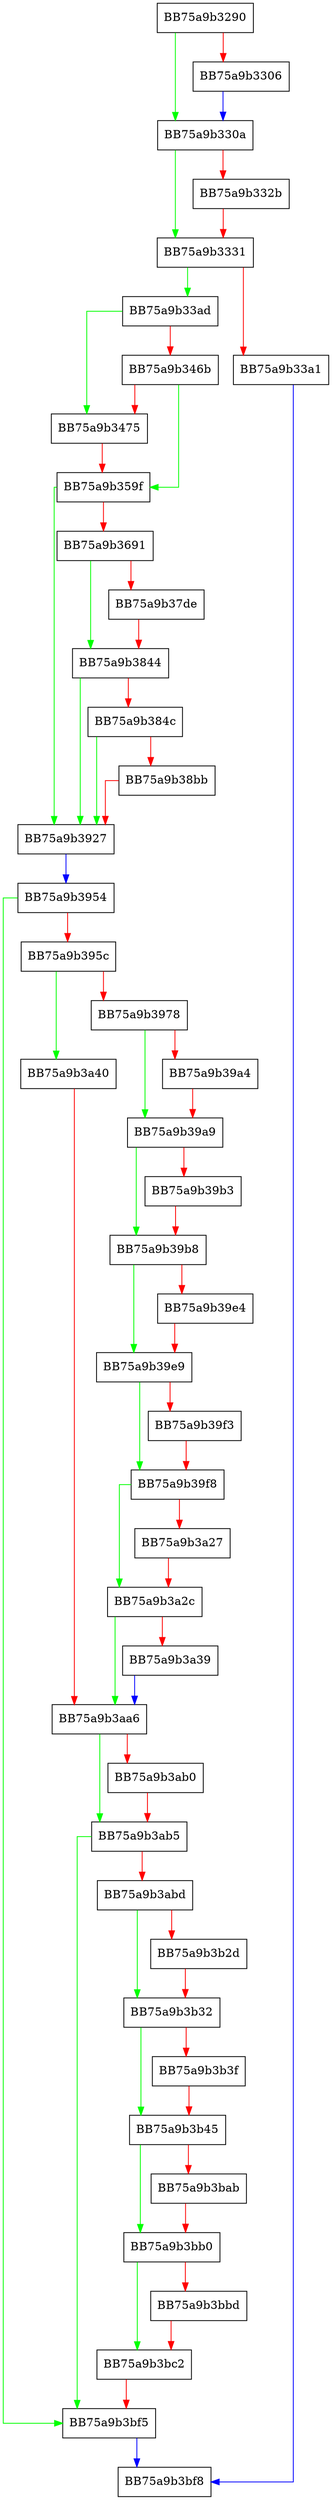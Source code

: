 digraph init {
  node [shape="box"];
  graph [splines=ortho];
  BB75a9b3290 -> BB75a9b330a [color="green"];
  BB75a9b3290 -> BB75a9b3306 [color="red"];
  BB75a9b3306 -> BB75a9b330a [color="blue"];
  BB75a9b330a -> BB75a9b3331 [color="green"];
  BB75a9b330a -> BB75a9b332b [color="red"];
  BB75a9b332b -> BB75a9b3331 [color="red"];
  BB75a9b3331 -> BB75a9b33ad [color="green"];
  BB75a9b3331 -> BB75a9b33a1 [color="red"];
  BB75a9b33a1 -> BB75a9b3bf8 [color="blue"];
  BB75a9b33ad -> BB75a9b3475 [color="green"];
  BB75a9b33ad -> BB75a9b346b [color="red"];
  BB75a9b346b -> BB75a9b359f [color="green"];
  BB75a9b346b -> BB75a9b3475 [color="red"];
  BB75a9b3475 -> BB75a9b359f [color="red"];
  BB75a9b359f -> BB75a9b3927 [color="green"];
  BB75a9b359f -> BB75a9b3691 [color="red"];
  BB75a9b3691 -> BB75a9b3844 [color="green"];
  BB75a9b3691 -> BB75a9b37de [color="red"];
  BB75a9b37de -> BB75a9b3844 [color="red"];
  BB75a9b3844 -> BB75a9b3927 [color="green"];
  BB75a9b3844 -> BB75a9b384c [color="red"];
  BB75a9b384c -> BB75a9b3927 [color="green"];
  BB75a9b384c -> BB75a9b38bb [color="red"];
  BB75a9b38bb -> BB75a9b3927 [color="red"];
  BB75a9b3927 -> BB75a9b3954 [color="blue"];
  BB75a9b3954 -> BB75a9b3bf5 [color="green"];
  BB75a9b3954 -> BB75a9b395c [color="red"];
  BB75a9b395c -> BB75a9b3a40 [color="green"];
  BB75a9b395c -> BB75a9b3978 [color="red"];
  BB75a9b3978 -> BB75a9b39a9 [color="green"];
  BB75a9b3978 -> BB75a9b39a4 [color="red"];
  BB75a9b39a4 -> BB75a9b39a9 [color="red"];
  BB75a9b39a9 -> BB75a9b39b8 [color="green"];
  BB75a9b39a9 -> BB75a9b39b3 [color="red"];
  BB75a9b39b3 -> BB75a9b39b8 [color="red"];
  BB75a9b39b8 -> BB75a9b39e9 [color="green"];
  BB75a9b39b8 -> BB75a9b39e4 [color="red"];
  BB75a9b39e4 -> BB75a9b39e9 [color="red"];
  BB75a9b39e9 -> BB75a9b39f8 [color="green"];
  BB75a9b39e9 -> BB75a9b39f3 [color="red"];
  BB75a9b39f3 -> BB75a9b39f8 [color="red"];
  BB75a9b39f8 -> BB75a9b3a2c [color="green"];
  BB75a9b39f8 -> BB75a9b3a27 [color="red"];
  BB75a9b3a27 -> BB75a9b3a2c [color="red"];
  BB75a9b3a2c -> BB75a9b3aa6 [color="green"];
  BB75a9b3a2c -> BB75a9b3a39 [color="red"];
  BB75a9b3a39 -> BB75a9b3aa6 [color="blue"];
  BB75a9b3a40 -> BB75a9b3aa6 [color="red"];
  BB75a9b3aa6 -> BB75a9b3ab5 [color="green"];
  BB75a9b3aa6 -> BB75a9b3ab0 [color="red"];
  BB75a9b3ab0 -> BB75a9b3ab5 [color="red"];
  BB75a9b3ab5 -> BB75a9b3bf5 [color="green"];
  BB75a9b3ab5 -> BB75a9b3abd [color="red"];
  BB75a9b3abd -> BB75a9b3b32 [color="green"];
  BB75a9b3abd -> BB75a9b3b2d [color="red"];
  BB75a9b3b2d -> BB75a9b3b32 [color="red"];
  BB75a9b3b32 -> BB75a9b3b45 [color="green"];
  BB75a9b3b32 -> BB75a9b3b3f [color="red"];
  BB75a9b3b3f -> BB75a9b3b45 [color="red"];
  BB75a9b3b45 -> BB75a9b3bb0 [color="green"];
  BB75a9b3b45 -> BB75a9b3bab [color="red"];
  BB75a9b3bab -> BB75a9b3bb0 [color="red"];
  BB75a9b3bb0 -> BB75a9b3bc2 [color="green"];
  BB75a9b3bb0 -> BB75a9b3bbd [color="red"];
  BB75a9b3bbd -> BB75a9b3bc2 [color="red"];
  BB75a9b3bc2 -> BB75a9b3bf5 [color="red"];
  BB75a9b3bf5 -> BB75a9b3bf8 [color="blue"];
}